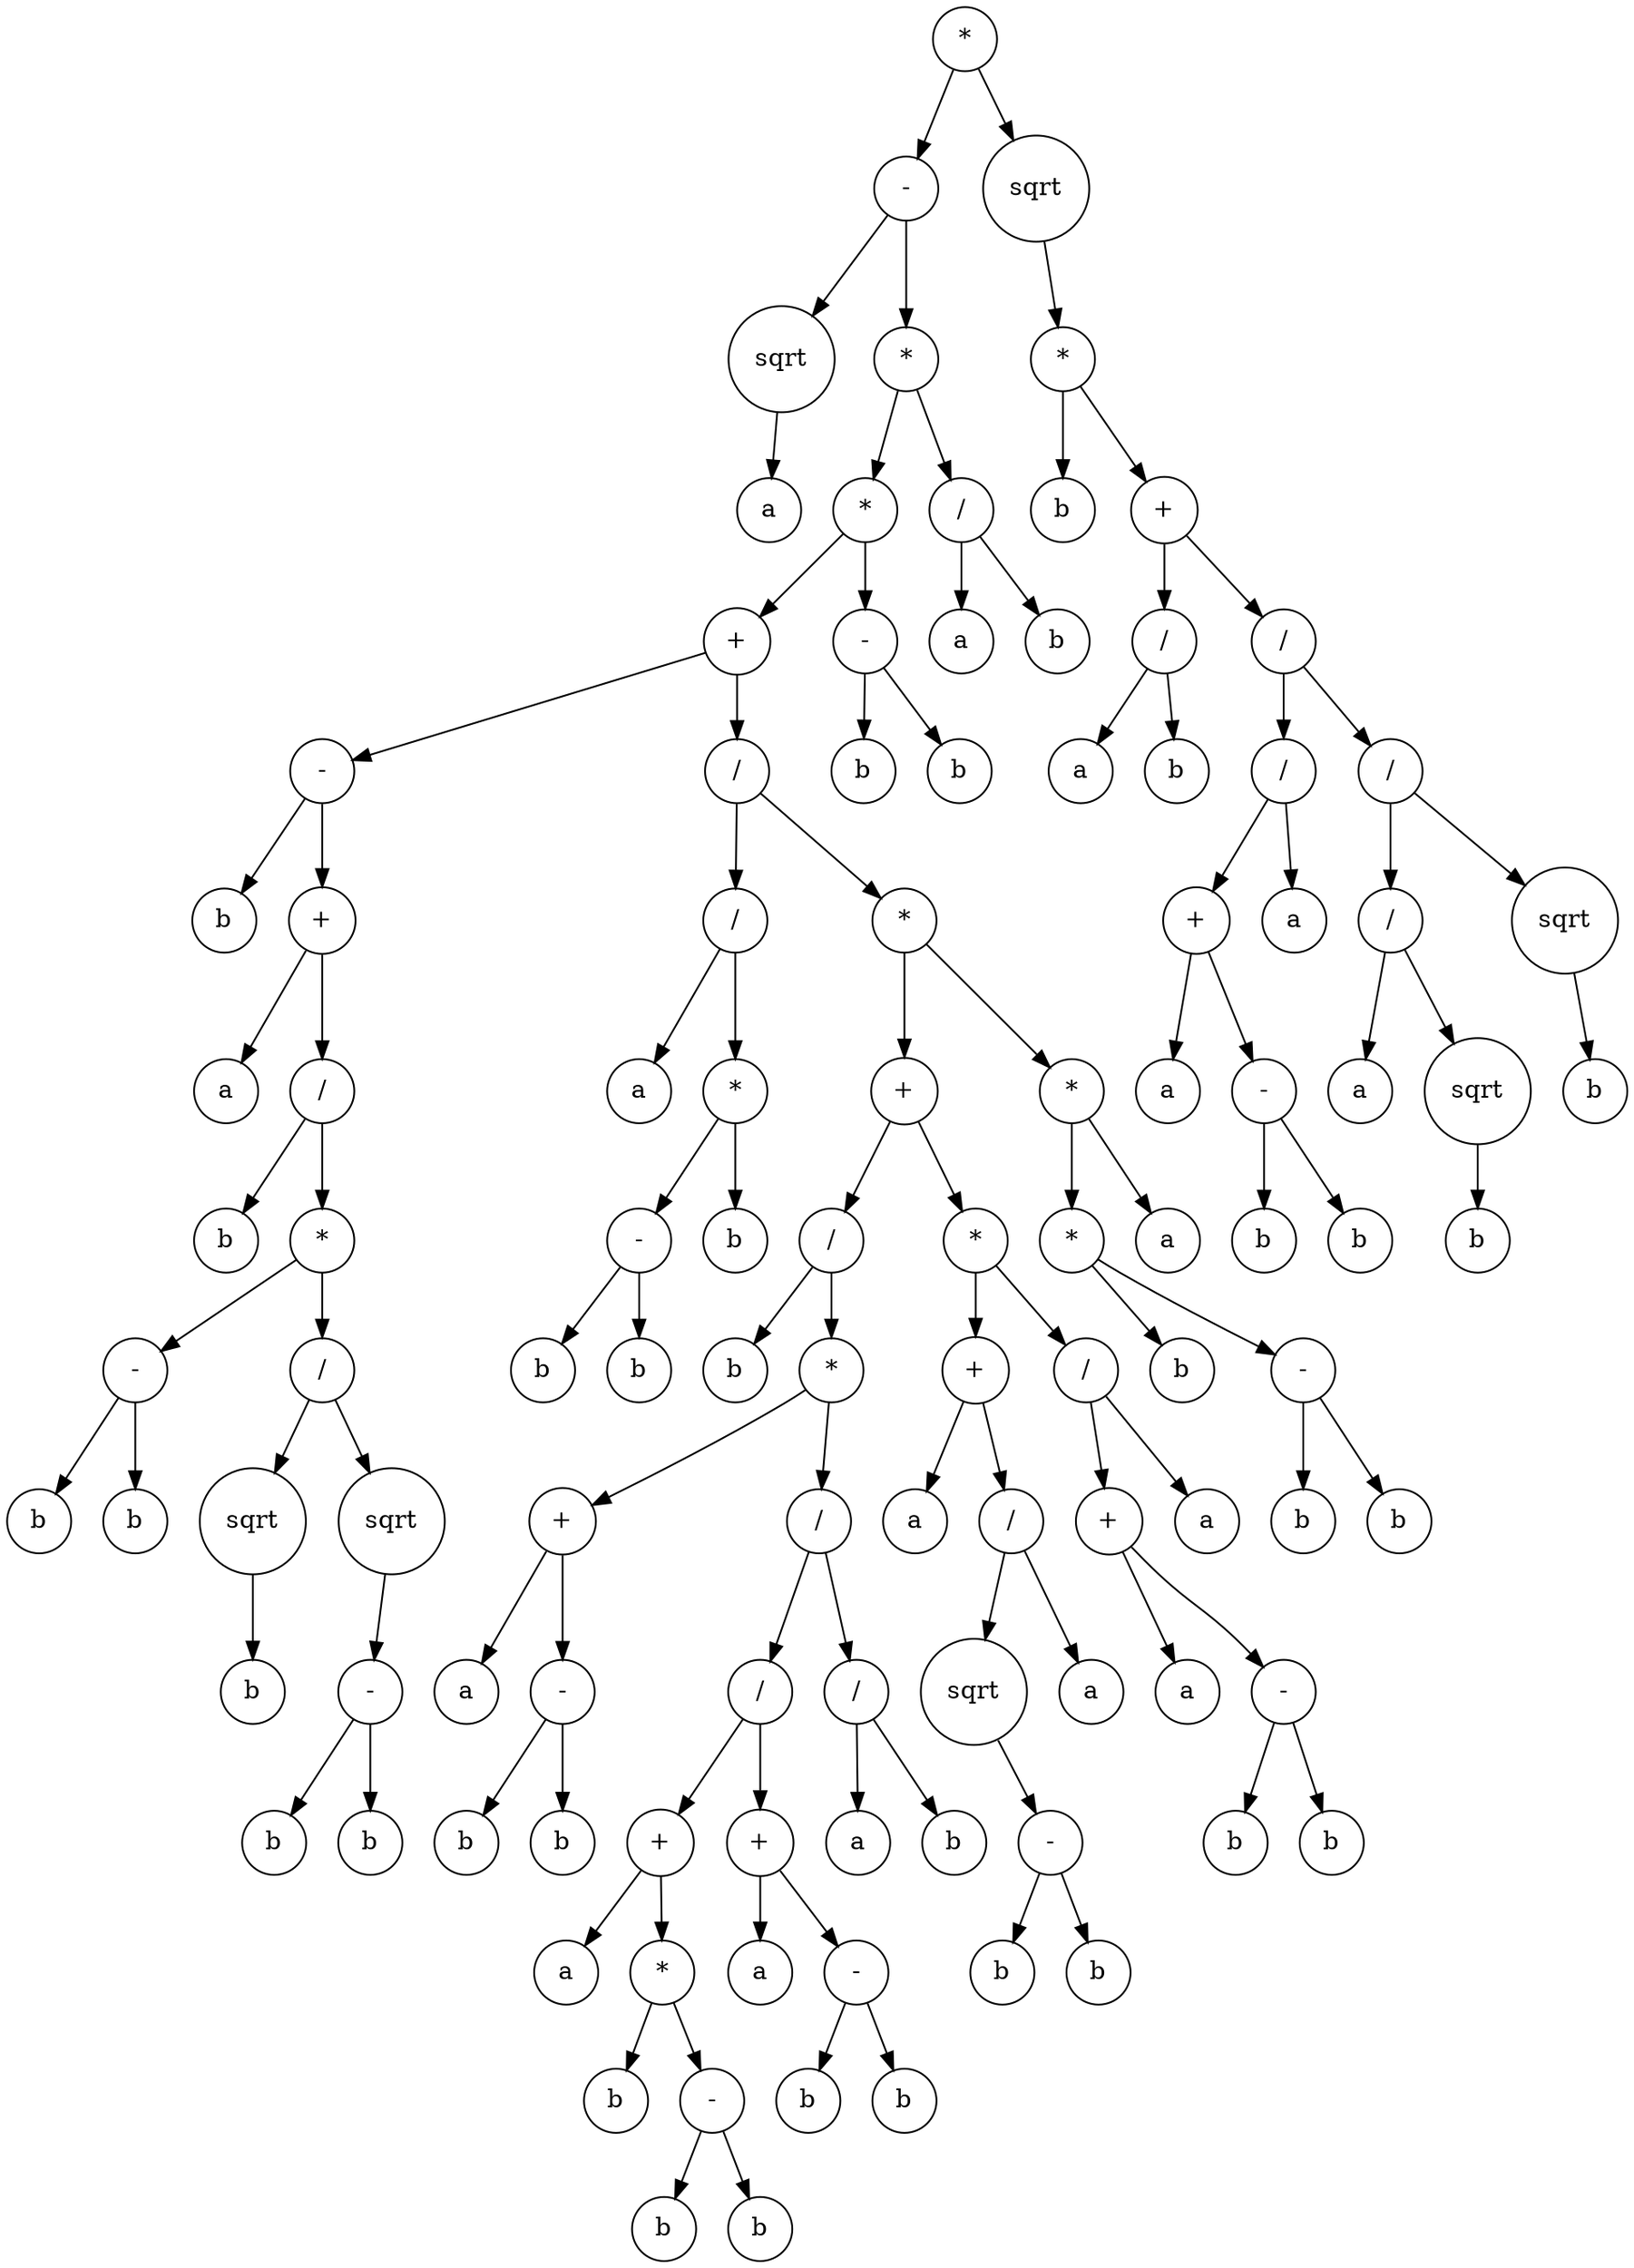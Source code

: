 digraph g {
graph [ordering=out];
node [shape=circle];
n[label = "*"];
n0[label = "-"];
n00[label = "sqrt"];
n000[label = "a"];
n00 -> n000;
n0 -> n00;
n01[label = "*"];
n010[label = "*"];
n0100[label = "+"];
n01000[label = "-"];
n010000[label = "b"];
n01000 -> n010000;
n010001[label = "+"];
n0100010[label = "a"];
n010001 -> n0100010;
n0100011[label = "/"];
n01000110[label = "b"];
n0100011 -> n01000110;
n01000111[label = "*"];
n010001110[label = "-"];
n0100011100[label = "b"];
n010001110 -> n0100011100;
n0100011101[label = "b"];
n010001110 -> n0100011101;
n01000111 -> n010001110;
n010001111[label = "/"];
n0100011110[label = "sqrt"];
n01000111100[label = "b"];
n0100011110 -> n01000111100;
n010001111 -> n0100011110;
n0100011111[label = "sqrt"];
n01000111110[label = "-"];
n010001111100[label = "b"];
n01000111110 -> n010001111100;
n010001111101[label = "b"];
n01000111110 -> n010001111101;
n0100011111 -> n01000111110;
n010001111 -> n0100011111;
n01000111 -> n010001111;
n0100011 -> n01000111;
n010001 -> n0100011;
n01000 -> n010001;
n0100 -> n01000;
n01001[label = "/"];
n010010[label = "/"];
n0100100[label = "a"];
n010010 -> n0100100;
n0100101[label = "*"];
n01001010[label = "-"];
n010010100[label = "b"];
n01001010 -> n010010100;
n010010101[label = "b"];
n01001010 -> n010010101;
n0100101 -> n01001010;
n01001011[label = "b"];
n0100101 -> n01001011;
n010010 -> n0100101;
n01001 -> n010010;
n010011[label = "*"];
n0100110[label = "+"];
n01001100[label = "/"];
n010011000[label = "b"];
n01001100 -> n010011000;
n010011001[label = "*"];
n0100110010[label = "+"];
n01001100100[label = "a"];
n0100110010 -> n01001100100;
n01001100101[label = "-"];
n010011001010[label = "b"];
n01001100101 -> n010011001010;
n010011001011[label = "b"];
n01001100101 -> n010011001011;
n0100110010 -> n01001100101;
n010011001 -> n0100110010;
n0100110011[label = "/"];
n01001100110[label = "/"];
n010011001100[label = "+"];
n0100110011000[label = "a"];
n010011001100 -> n0100110011000;
n0100110011001[label = "*"];
n01001100110010[label = "b"];
n0100110011001 -> n01001100110010;
n01001100110011[label = "-"];
n010011001100110[label = "b"];
n01001100110011 -> n010011001100110;
n010011001100111[label = "b"];
n01001100110011 -> n010011001100111;
n0100110011001 -> n01001100110011;
n010011001100 -> n0100110011001;
n01001100110 -> n010011001100;
n010011001101[label = "+"];
n0100110011010[label = "a"];
n010011001101 -> n0100110011010;
n0100110011011[label = "-"];
n01001100110110[label = "b"];
n0100110011011 -> n01001100110110;
n01001100110111[label = "b"];
n0100110011011 -> n01001100110111;
n010011001101 -> n0100110011011;
n01001100110 -> n010011001101;
n0100110011 -> n01001100110;
n01001100111[label = "/"];
n010011001110[label = "a"];
n01001100111 -> n010011001110;
n010011001111[label = "b"];
n01001100111 -> n010011001111;
n0100110011 -> n01001100111;
n010011001 -> n0100110011;
n01001100 -> n010011001;
n0100110 -> n01001100;
n01001101[label = "*"];
n010011010[label = "+"];
n0100110100[label = "a"];
n010011010 -> n0100110100;
n0100110101[label = "/"];
n01001101010[label = "sqrt"];
n010011010100[label = "-"];
n0100110101000[label = "b"];
n010011010100 -> n0100110101000;
n0100110101001[label = "b"];
n010011010100 -> n0100110101001;
n01001101010 -> n010011010100;
n0100110101 -> n01001101010;
n01001101011[label = "a"];
n0100110101 -> n01001101011;
n010011010 -> n0100110101;
n01001101 -> n010011010;
n010011011[label = "/"];
n0100110110[label = "+"];
n01001101100[label = "a"];
n0100110110 -> n01001101100;
n01001101101[label = "-"];
n010011011010[label = "b"];
n01001101101 -> n010011011010;
n010011011011[label = "b"];
n01001101101 -> n010011011011;
n0100110110 -> n01001101101;
n010011011 -> n0100110110;
n0100110111[label = "a"];
n010011011 -> n0100110111;
n01001101 -> n010011011;
n0100110 -> n01001101;
n010011 -> n0100110;
n0100111[label = "*"];
n01001110[label = "*"];
n010011100[label = "b"];
n01001110 -> n010011100;
n010011101[label = "-"];
n0100111010[label = "b"];
n010011101 -> n0100111010;
n0100111011[label = "b"];
n010011101 -> n0100111011;
n01001110 -> n010011101;
n0100111 -> n01001110;
n01001111[label = "a"];
n0100111 -> n01001111;
n010011 -> n0100111;
n01001 -> n010011;
n0100 -> n01001;
n010 -> n0100;
n0101[label = "-"];
n01010[label = "b"];
n0101 -> n01010;
n01011[label = "b"];
n0101 -> n01011;
n010 -> n0101;
n01 -> n010;
n011[label = "/"];
n0110[label = "a"];
n011 -> n0110;
n0111[label = "b"];
n011 -> n0111;
n01 -> n011;
n0 -> n01;
n -> n0;
n1[label = "sqrt"];
n10[label = "*"];
n100[label = "b"];
n10 -> n100;
n101[label = "+"];
n1010[label = "/"];
n10100[label = "a"];
n1010 -> n10100;
n10101[label = "b"];
n1010 -> n10101;
n101 -> n1010;
n1011[label = "/"];
n10110[label = "/"];
n101100[label = "+"];
n1011000[label = "a"];
n101100 -> n1011000;
n1011001[label = "-"];
n10110010[label = "b"];
n1011001 -> n10110010;
n10110011[label = "b"];
n1011001 -> n10110011;
n101100 -> n1011001;
n10110 -> n101100;
n101101[label = "a"];
n10110 -> n101101;
n1011 -> n10110;
n10111[label = "/"];
n101110[label = "/"];
n1011100[label = "a"];
n101110 -> n1011100;
n1011101[label = "sqrt"];
n10111010[label = "b"];
n1011101 -> n10111010;
n101110 -> n1011101;
n10111 -> n101110;
n101111[label = "sqrt"];
n1011110[label = "b"];
n101111 -> n1011110;
n10111 -> n101111;
n1011 -> n10111;
n101 -> n1011;
n10 -> n101;
n1 -> n10;
n -> n1;
}
